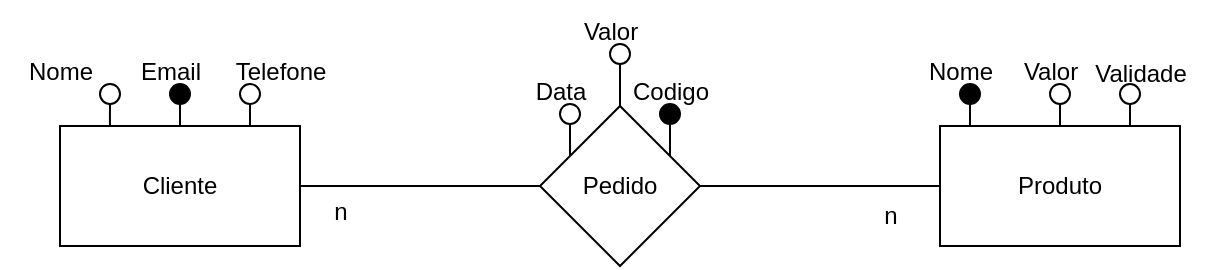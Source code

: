 <mxfile version="24.7.5">
  <diagram id="R2lEEEUBdFMjLlhIrx00" name="Page-1">
    <mxGraphModel dx="768" dy="328" grid="1" gridSize="10" guides="1" tooltips="1" connect="1" arrows="1" fold="1" page="1" pageScale="1" pageWidth="850" pageHeight="1100" math="0" shadow="0" extFonts="Permanent Marker^https://fonts.googleapis.com/css?family=Permanent+Marker">
      <root>
        <mxCell id="0" />
        <mxCell id="1" parent="0" />
        <mxCell id="pVtF62LMRl7p8GnpMP4l-1" value="Cliente" style="rounded=0;whiteSpace=wrap;html=1;" vertex="1" parent="1">
          <mxGeometry x="130" y="180" width="120" height="60" as="geometry" />
        </mxCell>
        <mxCell id="pVtF62LMRl7p8GnpMP4l-2" value="" style="ellipse;whiteSpace=wrap;html=1;aspect=fixed;" vertex="1" parent="1">
          <mxGeometry x="150" y="158.98" width="10" height="10" as="geometry" />
        </mxCell>
        <mxCell id="pVtF62LMRl7p8GnpMP4l-3" value="" style="endArrow=none;html=1;rounded=0;exitX=0.208;exitY=0.017;exitDx=0;exitDy=0;entryX=0.5;entryY=1;entryDx=0;entryDy=0;exitPerimeter=0;" edge="1" parent="1" target="pVtF62LMRl7p8GnpMP4l-2">
          <mxGeometry width="50" height="50" relative="1" as="geometry">
            <mxPoint x="154.96" y="180.0" as="sourcePoint" />
            <mxPoint x="220" y="118.98" as="targetPoint" />
          </mxGeometry>
        </mxCell>
        <mxCell id="pVtF62LMRl7p8GnpMP4l-4" value="" style="ellipse;whiteSpace=wrap;html=1;aspect=fixed;fillColor=#000000;" vertex="1" parent="1">
          <mxGeometry x="185" y="159" width="10" height="10" as="geometry" />
        </mxCell>
        <mxCell id="pVtF62LMRl7p8GnpMP4l-5" value="" style="endArrow=none;html=1;rounded=0;exitX=0.208;exitY=0.017;exitDx=0;exitDy=0;entryX=0.5;entryY=1;entryDx=0;entryDy=0;exitPerimeter=0;" edge="1" parent="1" target="pVtF62LMRl7p8GnpMP4l-4">
          <mxGeometry width="50" height="50" relative="1" as="geometry">
            <mxPoint x="190" y="180" as="sourcePoint" />
            <mxPoint x="255" y="119" as="targetPoint" />
          </mxGeometry>
        </mxCell>
        <mxCell id="pVtF62LMRl7p8GnpMP4l-6" value="" style="ellipse;whiteSpace=wrap;html=1;aspect=fixed;" vertex="1" parent="1">
          <mxGeometry x="220" y="159" width="10" height="10" as="geometry" />
        </mxCell>
        <mxCell id="pVtF62LMRl7p8GnpMP4l-7" value="" style="endArrow=none;html=1;rounded=0;exitX=0.208;exitY=0.017;exitDx=0;exitDy=0;entryX=0.5;entryY=1;entryDx=0;entryDy=0;exitPerimeter=0;" edge="1" parent="1" target="pVtF62LMRl7p8GnpMP4l-6">
          <mxGeometry width="50" height="50" relative="1" as="geometry">
            <mxPoint x="225" y="180" as="sourcePoint" />
            <mxPoint x="290" y="119" as="targetPoint" />
          </mxGeometry>
        </mxCell>
        <mxCell id="pVtF62LMRl7p8GnpMP4l-8" value="Nome" style="text;html=1;align=center;verticalAlign=middle;resizable=0;points=[];autosize=1;strokeColor=none;fillColor=none;" vertex="1" parent="1">
          <mxGeometry x="100" y="138" width="60" height="30" as="geometry" />
        </mxCell>
        <mxCell id="pVtF62LMRl7p8GnpMP4l-9" value="Email" style="text;html=1;align=center;verticalAlign=middle;resizable=0;points=[];autosize=1;strokeColor=none;fillColor=none;" vertex="1" parent="1">
          <mxGeometry x="160" y="138" width="50" height="30" as="geometry" />
        </mxCell>
        <mxCell id="pVtF62LMRl7p8GnpMP4l-10" value="Telefone" style="text;html=1;align=center;verticalAlign=middle;resizable=0;points=[];autosize=1;strokeColor=none;fillColor=none;" vertex="1" parent="1">
          <mxGeometry x="205" y="138" width="70" height="30" as="geometry" />
        </mxCell>
        <mxCell id="pVtF62LMRl7p8GnpMP4l-14" value="" style="ellipse;whiteSpace=wrap;html=1;aspect=fixed;" vertex="1" parent="1">
          <mxGeometry x="380" y="168.96" width="10" height="10" as="geometry" />
        </mxCell>
        <mxCell id="pVtF62LMRl7p8GnpMP4l-15" value="" style="endArrow=none;html=1;rounded=0;exitX=0.208;exitY=0.017;exitDx=0;exitDy=0;entryX=0.5;entryY=1;entryDx=0;entryDy=0;exitPerimeter=0;" edge="1" parent="1" target="pVtF62LMRl7p8GnpMP4l-14">
          <mxGeometry width="50" height="50" relative="1" as="geometry">
            <mxPoint x="385" y="199.98" as="sourcePoint" />
            <mxPoint x="450" y="138.98" as="targetPoint" />
          </mxGeometry>
        </mxCell>
        <mxCell id="pVtF62LMRl7p8GnpMP4l-16" value="Data" style="text;html=1;align=center;verticalAlign=middle;resizable=0;points=[];autosize=1;strokeColor=none;fillColor=none;" vertex="1" parent="1">
          <mxGeometry x="355" y="147.98" width="50" height="30" as="geometry" />
        </mxCell>
        <mxCell id="pVtF62LMRl7p8GnpMP4l-17" value="" style="ellipse;whiteSpace=wrap;html=1;aspect=fixed;" vertex="1" parent="1">
          <mxGeometry x="405" y="138.98" width="10" height="10" as="geometry" />
        </mxCell>
        <mxCell id="pVtF62LMRl7p8GnpMP4l-18" value="" style="endArrow=none;html=1;rounded=0;exitX=0.208;exitY=0.017;exitDx=0;exitDy=0;entryX=0.5;entryY=1;entryDx=0;entryDy=0;exitPerimeter=0;" edge="1" parent="1" target="pVtF62LMRl7p8GnpMP4l-17">
          <mxGeometry width="50" height="50" relative="1" as="geometry">
            <mxPoint x="410" y="170" as="sourcePoint" />
            <mxPoint x="475" y="109" as="targetPoint" />
          </mxGeometry>
        </mxCell>
        <mxCell id="pVtF62LMRl7p8GnpMP4l-19" value="Valor" style="text;html=1;align=center;verticalAlign=middle;resizable=0;points=[];autosize=1;strokeColor=none;fillColor=none;" vertex="1" parent="1">
          <mxGeometry x="380" y="117.98" width="50" height="30" as="geometry" />
        </mxCell>
        <mxCell id="pVtF62LMRl7p8GnpMP4l-22" value="" style="ellipse;whiteSpace=wrap;html=1;aspect=fixed;fillColor=#000000;" vertex="1" parent="1">
          <mxGeometry x="430" y="168.98" width="10" height="10" as="geometry" />
        </mxCell>
        <mxCell id="pVtF62LMRl7p8GnpMP4l-23" value="" style="endArrow=none;html=1;rounded=0;exitX=0.208;exitY=0.017;exitDx=0;exitDy=0;entryX=0.5;entryY=1;entryDx=0;entryDy=0;exitPerimeter=0;" edge="1" parent="1" target="pVtF62LMRl7p8GnpMP4l-22">
          <mxGeometry width="50" height="50" relative="1" as="geometry">
            <mxPoint x="435" y="200" as="sourcePoint" />
            <mxPoint x="500" y="139" as="targetPoint" />
          </mxGeometry>
        </mxCell>
        <mxCell id="pVtF62LMRl7p8GnpMP4l-24" value="Codigo" style="text;html=1;align=center;verticalAlign=middle;resizable=0;points=[];autosize=1;strokeColor=none;fillColor=none;" vertex="1" parent="1">
          <mxGeometry x="405" y="147.98" width="60" height="30" as="geometry" />
        </mxCell>
        <mxCell id="pVtF62LMRl7p8GnpMP4l-25" value="Produto" style="rounded=0;whiteSpace=wrap;html=1;" vertex="1" parent="1">
          <mxGeometry x="570" y="180" width="120" height="60" as="geometry" />
        </mxCell>
        <mxCell id="pVtF62LMRl7p8GnpMP4l-26" value="" style="ellipse;whiteSpace=wrap;html=1;aspect=fixed;fillColor=#000000;" vertex="1" parent="1">
          <mxGeometry x="580" y="159" width="10" height="10" as="geometry" />
        </mxCell>
        <mxCell id="pVtF62LMRl7p8GnpMP4l-27" value="" style="endArrow=none;html=1;rounded=0;exitX=0.208;exitY=0.017;exitDx=0;exitDy=0;entryX=0.5;entryY=1;entryDx=0;entryDy=0;exitPerimeter=0;" edge="1" parent="1" target="pVtF62LMRl7p8GnpMP4l-26">
          <mxGeometry width="50" height="50" relative="1" as="geometry">
            <mxPoint x="585" y="180" as="sourcePoint" />
            <mxPoint x="650" y="119" as="targetPoint" />
          </mxGeometry>
        </mxCell>
        <mxCell id="pVtF62LMRl7p8GnpMP4l-28" value="Nome" style="text;html=1;align=center;verticalAlign=middle;resizable=0;points=[];autosize=1;strokeColor=none;fillColor=none;" vertex="1" parent="1">
          <mxGeometry x="550" y="138" width="60" height="30" as="geometry" />
        </mxCell>
        <mxCell id="pVtF62LMRl7p8GnpMP4l-29" value="" style="ellipse;whiteSpace=wrap;html=1;aspect=fixed;" vertex="1" parent="1">
          <mxGeometry x="625" y="158.98" width="10" height="10" as="geometry" />
        </mxCell>
        <mxCell id="pVtF62LMRl7p8GnpMP4l-30" value="" style="endArrow=none;html=1;rounded=0;exitX=0.208;exitY=0.017;exitDx=0;exitDy=0;entryX=0.5;entryY=1;entryDx=0;entryDy=0;exitPerimeter=0;" edge="1" parent="1" target="pVtF62LMRl7p8GnpMP4l-29">
          <mxGeometry width="50" height="50" relative="1" as="geometry">
            <mxPoint x="630" y="179.98" as="sourcePoint" />
            <mxPoint x="695" y="118.98" as="targetPoint" />
          </mxGeometry>
        </mxCell>
        <mxCell id="pVtF62LMRl7p8GnpMP4l-31" value="Valor" style="text;html=1;align=center;verticalAlign=middle;resizable=0;points=[];autosize=1;strokeColor=none;fillColor=none;" vertex="1" parent="1">
          <mxGeometry x="600" y="138" width="50" height="30" as="geometry" />
        </mxCell>
        <mxCell id="pVtF62LMRl7p8GnpMP4l-32" value="" style="ellipse;whiteSpace=wrap;html=1;aspect=fixed;" vertex="1" parent="1">
          <mxGeometry x="660" y="159" width="10" height="10" as="geometry" />
        </mxCell>
        <mxCell id="pVtF62LMRl7p8GnpMP4l-33" value="" style="endArrow=none;html=1;rounded=0;exitX=0.208;exitY=0.017;exitDx=0;exitDy=0;entryX=0.5;entryY=1;entryDx=0;entryDy=0;exitPerimeter=0;" edge="1" parent="1" target="pVtF62LMRl7p8GnpMP4l-32">
          <mxGeometry width="50" height="50" relative="1" as="geometry">
            <mxPoint x="665" y="180" as="sourcePoint" />
            <mxPoint x="730" y="119" as="targetPoint" />
          </mxGeometry>
        </mxCell>
        <mxCell id="pVtF62LMRl7p8GnpMP4l-34" value="Validade" style="text;html=1;align=center;verticalAlign=middle;resizable=0;points=[];autosize=1;strokeColor=none;fillColor=none;" vertex="1" parent="1">
          <mxGeometry x="635" y="139" width="70" height="30" as="geometry" />
        </mxCell>
        <mxCell id="pVtF62LMRl7p8GnpMP4l-35" value="" style="endArrow=none;html=1;rounded=0;exitX=1;exitY=0.5;exitDx=0;exitDy=0;entryX=0;entryY=0.5;entryDx=0;entryDy=0;" edge="1" parent="1" source="pVtF62LMRl7p8GnpMP4l-1">
          <mxGeometry width="50" height="50" relative="1" as="geometry">
            <mxPoint x="420" y="250" as="sourcePoint" />
            <mxPoint x="370" y="210" as="targetPoint" />
          </mxGeometry>
        </mxCell>
        <mxCell id="pVtF62LMRl7p8GnpMP4l-36" value="" style="endArrow=none;html=1;rounded=0;exitX=1;exitY=0.5;exitDx=0;exitDy=0;entryX=0;entryY=0.5;entryDx=0;entryDy=0;" edge="1" parent="1">
          <mxGeometry width="50" height="50" relative="1" as="geometry">
            <mxPoint x="450" y="210" as="sourcePoint" />
            <mxPoint x="570" y="210" as="targetPoint" />
            <Array as="points">
              <mxPoint x="510" y="210" />
            </Array>
          </mxGeometry>
        </mxCell>
        <mxCell id="pVtF62LMRl7p8GnpMP4l-41" value="Pedido" style="rhombus;whiteSpace=wrap;html=1;" vertex="1" parent="1">
          <mxGeometry x="370" y="170" width="80" height="80" as="geometry" />
        </mxCell>
        <mxCell id="pVtF62LMRl7p8GnpMP4l-42" value="n" style="text;html=1;align=center;verticalAlign=middle;resizable=0;points=[];autosize=1;strokeColor=none;fillColor=none;" vertex="1" parent="1">
          <mxGeometry x="255" y="208" width="30" height="30" as="geometry" />
        </mxCell>
        <mxCell id="pVtF62LMRl7p8GnpMP4l-43" value="n" style="text;html=1;align=center;verticalAlign=middle;resizable=0;points=[];autosize=1;strokeColor=none;fillColor=none;" vertex="1" parent="1">
          <mxGeometry x="530" y="210" width="30" height="30" as="geometry" />
        </mxCell>
      </root>
    </mxGraphModel>
  </diagram>
</mxfile>
